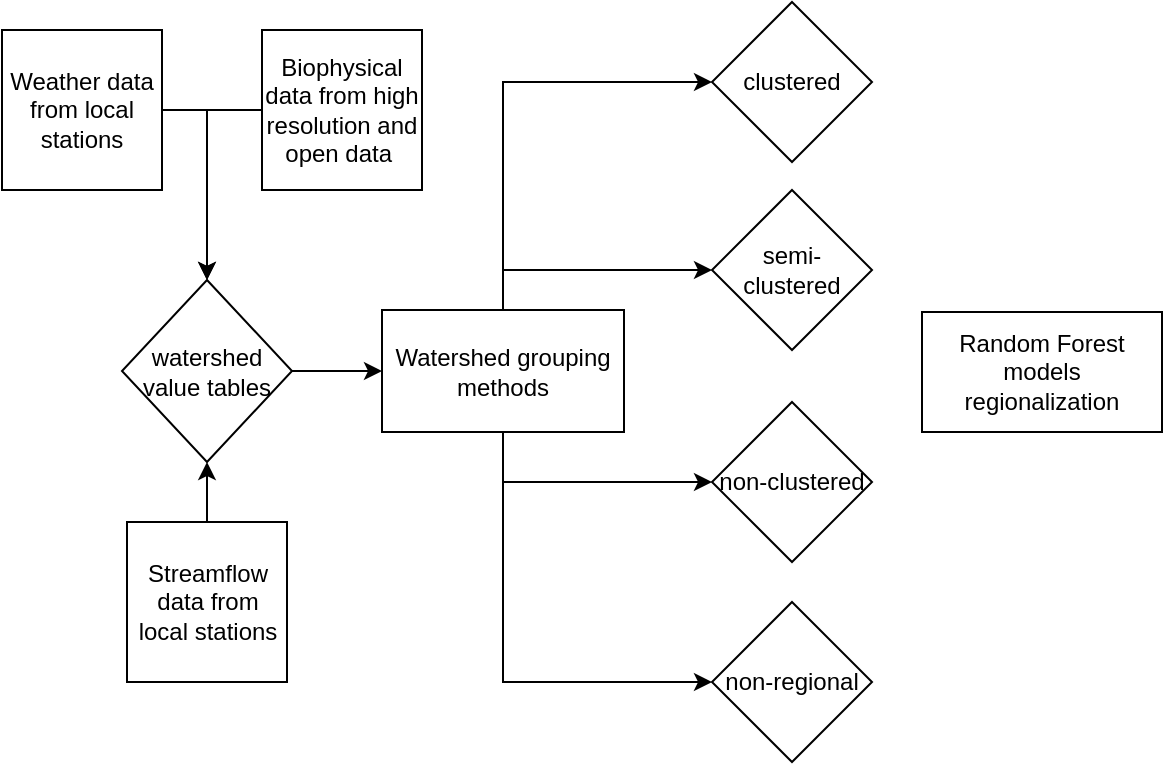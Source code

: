 <mxfile version="13.0.9" type="github"><diagram id="bYQAmi5o1peEwi6wcEYm" name="Page-1"><mxGraphModel dx="865" dy="514" grid="1" gridSize="10" guides="1" tooltips="1" connect="1" arrows="1" fold="1" page="1" pageScale="1" pageWidth="850" pageHeight="1100" math="0" shadow="0"><root><mxCell id="0"/><mxCell id="1" parent="0"/><mxCell id="tvpbmF-MqwZpzHDY8pP6-20" style="edgeStyle=orthogonalEdgeStyle;rounded=0;orthogonalLoop=1;jettySize=auto;html=1;exitX=0.5;exitY=0;exitDx=0;exitDy=0;entryX=0;entryY=0.5;entryDx=0;entryDy=0;" edge="1" parent="1" source="tvpbmF-MqwZpzHDY8pP6-1" target="tvpbmF-MqwZpzHDY8pP6-10"><mxGeometry relative="1" as="geometry"/></mxCell><mxCell id="tvpbmF-MqwZpzHDY8pP6-21" style="edgeStyle=orthogonalEdgeStyle;rounded=0;orthogonalLoop=1;jettySize=auto;html=1;exitX=0.5;exitY=1;exitDx=0;exitDy=0;entryX=0;entryY=0.5;entryDx=0;entryDy=0;" edge="1" parent="1" source="tvpbmF-MqwZpzHDY8pP6-1" target="tvpbmF-MqwZpzHDY8pP6-18"><mxGeometry relative="1" as="geometry"/></mxCell><mxCell id="tvpbmF-MqwZpzHDY8pP6-24" style="edgeStyle=orthogonalEdgeStyle;rounded=0;orthogonalLoop=1;jettySize=auto;html=1;exitX=0.5;exitY=1;exitDx=0;exitDy=0;entryX=0;entryY=0.5;entryDx=0;entryDy=0;" edge="1" parent="1" source="tvpbmF-MqwZpzHDY8pP6-1" target="tvpbmF-MqwZpzHDY8pP6-17"><mxGeometry relative="1" as="geometry"/></mxCell><mxCell id="tvpbmF-MqwZpzHDY8pP6-25" style="edgeStyle=orthogonalEdgeStyle;rounded=0;orthogonalLoop=1;jettySize=auto;html=1;exitX=0.5;exitY=0;exitDx=0;exitDy=0;entryX=0;entryY=0.5;entryDx=0;entryDy=0;" edge="1" parent="1" source="tvpbmF-MqwZpzHDY8pP6-1" target="tvpbmF-MqwZpzHDY8pP6-16"><mxGeometry relative="1" as="geometry"/></mxCell><mxCell id="tvpbmF-MqwZpzHDY8pP6-1" value="Watershed grouping methods" style="rounded=0;whiteSpace=wrap;html=1;" vertex="1" parent="1"><mxGeometry x="190" y="264" width="121" height="61" as="geometry"/></mxCell><mxCell id="tvpbmF-MqwZpzHDY8pP6-3" value="Random Forest models regionalization" style="rounded=0;whiteSpace=wrap;html=1;" vertex="1" parent="1"><mxGeometry x="460" y="265" width="120" height="60" as="geometry"/></mxCell><mxCell id="tvpbmF-MqwZpzHDY8pP6-30" style="edgeStyle=orthogonalEdgeStyle;rounded=0;orthogonalLoop=1;jettySize=auto;html=1;exitX=1;exitY=0.5;exitDx=0;exitDy=0;entryX=0;entryY=0.5;entryDx=0;entryDy=0;" edge="1" parent="1" source="tvpbmF-MqwZpzHDY8pP6-5" target="tvpbmF-MqwZpzHDY8pP6-1"><mxGeometry relative="1" as="geometry"/></mxCell><mxCell id="tvpbmF-MqwZpzHDY8pP6-5" value="watershed value tables" style="rhombus;whiteSpace=wrap;html=1;" vertex="1" parent="1"><mxGeometry x="60" y="249" width="85" height="91" as="geometry"/></mxCell><mxCell id="tvpbmF-MqwZpzHDY8pP6-35" style="edgeStyle=orthogonalEdgeStyle;rounded=0;orthogonalLoop=1;jettySize=auto;html=1;exitX=0;exitY=0.5;exitDx=0;exitDy=0;entryX=0.5;entryY=0;entryDx=0;entryDy=0;" edge="1" parent="1" source="tvpbmF-MqwZpzHDY8pP6-7" target="tvpbmF-MqwZpzHDY8pP6-5"><mxGeometry relative="1" as="geometry"/></mxCell><mxCell id="tvpbmF-MqwZpzHDY8pP6-7" value="&lt;span&gt;Biophysical data from high resolution and open data&amp;nbsp;&lt;/span&gt;" style="whiteSpace=wrap;html=1;aspect=fixed;" vertex="1" parent="1"><mxGeometry x="130" y="124" width="80" height="80" as="geometry"/></mxCell><mxCell id="tvpbmF-MqwZpzHDY8pP6-33" style="edgeStyle=orthogonalEdgeStyle;rounded=0;orthogonalLoop=1;jettySize=auto;html=1;exitX=1;exitY=0.5;exitDx=0;exitDy=0;entryX=0.5;entryY=0;entryDx=0;entryDy=0;" edge="1" parent="1" source="tvpbmF-MqwZpzHDY8pP6-8" target="tvpbmF-MqwZpzHDY8pP6-5"><mxGeometry relative="1" as="geometry"/></mxCell><mxCell id="tvpbmF-MqwZpzHDY8pP6-8" value="&lt;span&gt;Weather data from local stations&lt;/span&gt;" style="whiteSpace=wrap;html=1;aspect=fixed;" vertex="1" parent="1"><mxGeometry y="124" width="80" height="80" as="geometry"/></mxCell><mxCell id="tvpbmF-MqwZpzHDY8pP6-36" style="edgeStyle=orthogonalEdgeStyle;rounded=0;orthogonalLoop=1;jettySize=auto;html=1;exitX=0.5;exitY=0;exitDx=0;exitDy=0;entryX=0.5;entryY=1;entryDx=0;entryDy=0;" edge="1" parent="1" source="tvpbmF-MqwZpzHDY8pP6-9" target="tvpbmF-MqwZpzHDY8pP6-5"><mxGeometry relative="1" as="geometry"/></mxCell><mxCell id="tvpbmF-MqwZpzHDY8pP6-9" value="&lt;span&gt;Streamflow data from local stations&lt;/span&gt;" style="whiteSpace=wrap;html=1;aspect=fixed;" vertex="1" parent="1"><mxGeometry x="62.5" y="370" width="80" height="80" as="geometry"/></mxCell><mxCell id="tvpbmF-MqwZpzHDY8pP6-10" value="clustered" style="rhombus;whiteSpace=wrap;html=1;" vertex="1" parent="1"><mxGeometry x="355" y="110" width="80" height="80" as="geometry"/></mxCell><mxCell id="tvpbmF-MqwZpzHDY8pP6-16" value="semi-clustered" style="rhombus;whiteSpace=wrap;html=1;" vertex="1" parent="1"><mxGeometry x="355" y="204" width="80" height="80" as="geometry"/></mxCell><mxCell id="tvpbmF-MqwZpzHDY8pP6-17" value="non-clustered" style="rhombus;whiteSpace=wrap;html=1;" vertex="1" parent="1"><mxGeometry x="355" y="310" width="80" height="80" as="geometry"/></mxCell><mxCell id="tvpbmF-MqwZpzHDY8pP6-18" value="non-regional" style="rhombus;whiteSpace=wrap;html=1;" vertex="1" parent="1"><mxGeometry x="355" y="410" width="80" height="80" as="geometry"/></mxCell></root></mxGraphModel></diagram></mxfile>